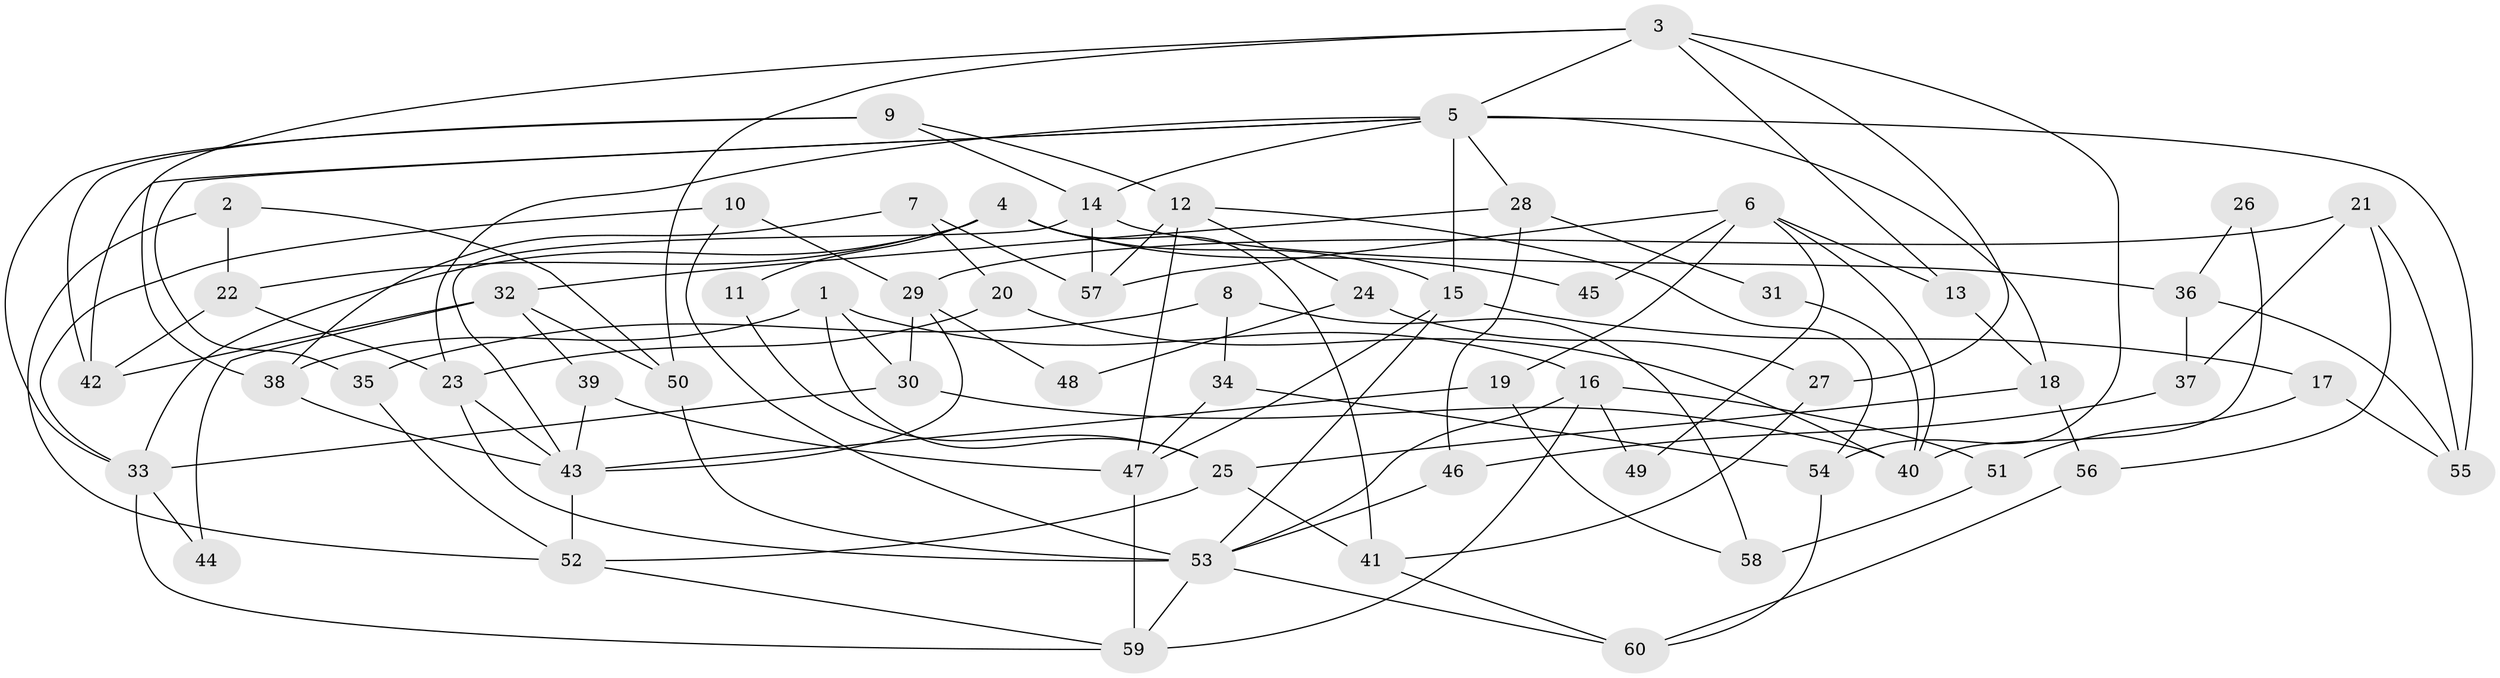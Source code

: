 // coarse degree distribution, {4: 0.23684210526315788, 5: 0.15789473684210525, 8: 0.02631578947368421, 9: 0.05263157894736842, 10: 0.05263157894736842, 7: 0.10526315789473684, 6: 0.15789473684210525, 2: 0.15789473684210525, 3: 0.05263157894736842}
// Generated by graph-tools (version 1.1) at 2025/23/03/03/25 07:23:56]
// undirected, 60 vertices, 120 edges
graph export_dot {
graph [start="1"]
  node [color=gray90,style=filled];
  1;
  2;
  3;
  4;
  5;
  6;
  7;
  8;
  9;
  10;
  11;
  12;
  13;
  14;
  15;
  16;
  17;
  18;
  19;
  20;
  21;
  22;
  23;
  24;
  25;
  26;
  27;
  28;
  29;
  30;
  31;
  32;
  33;
  34;
  35;
  36;
  37;
  38;
  39;
  40;
  41;
  42;
  43;
  44;
  45;
  46;
  47;
  48;
  49;
  50;
  51;
  52;
  53;
  54;
  55;
  56;
  57;
  58;
  59;
  60;
  1 -- 30;
  1 -- 16;
  1 -- 25;
  1 -- 38;
  2 -- 50;
  2 -- 52;
  2 -- 22;
  3 -- 38;
  3 -- 5;
  3 -- 13;
  3 -- 27;
  3 -- 50;
  3 -- 54;
  4 -- 33;
  4 -- 41;
  4 -- 11;
  4 -- 15;
  4 -- 22;
  4 -- 45;
  5 -- 23;
  5 -- 55;
  5 -- 14;
  5 -- 15;
  5 -- 18;
  5 -- 28;
  5 -- 35;
  5 -- 42;
  6 -- 13;
  6 -- 40;
  6 -- 19;
  6 -- 45;
  6 -- 49;
  6 -- 57;
  7 -- 38;
  7 -- 57;
  7 -- 20;
  8 -- 35;
  8 -- 58;
  8 -- 34;
  9 -- 12;
  9 -- 42;
  9 -- 14;
  9 -- 33;
  10 -- 53;
  10 -- 33;
  10 -- 29;
  11 -- 25;
  12 -- 57;
  12 -- 54;
  12 -- 24;
  12 -- 47;
  13 -- 18;
  14 -- 36;
  14 -- 43;
  14 -- 57;
  15 -- 17;
  15 -- 47;
  15 -- 53;
  16 -- 59;
  16 -- 53;
  16 -- 49;
  16 -- 51;
  17 -- 55;
  17 -- 51;
  18 -- 25;
  18 -- 56;
  19 -- 43;
  19 -- 58;
  20 -- 23;
  20 -- 40;
  21 -- 56;
  21 -- 29;
  21 -- 37;
  21 -- 55;
  22 -- 23;
  22 -- 42;
  23 -- 53;
  23 -- 43;
  24 -- 27;
  24 -- 48;
  25 -- 52;
  25 -- 41;
  26 -- 40;
  26 -- 36;
  27 -- 41;
  28 -- 32;
  28 -- 31;
  28 -- 46;
  29 -- 43;
  29 -- 30;
  29 -- 48;
  30 -- 33;
  30 -- 40;
  31 -- 40;
  32 -- 42;
  32 -- 39;
  32 -- 44;
  32 -- 50;
  33 -- 59;
  33 -- 44;
  34 -- 47;
  34 -- 54;
  35 -- 52;
  36 -- 37;
  36 -- 55;
  37 -- 46;
  38 -- 43;
  39 -- 43;
  39 -- 47;
  41 -- 60;
  43 -- 52;
  46 -- 53;
  47 -- 59;
  50 -- 53;
  51 -- 58;
  52 -- 59;
  53 -- 59;
  53 -- 60;
  54 -- 60;
  56 -- 60;
}
